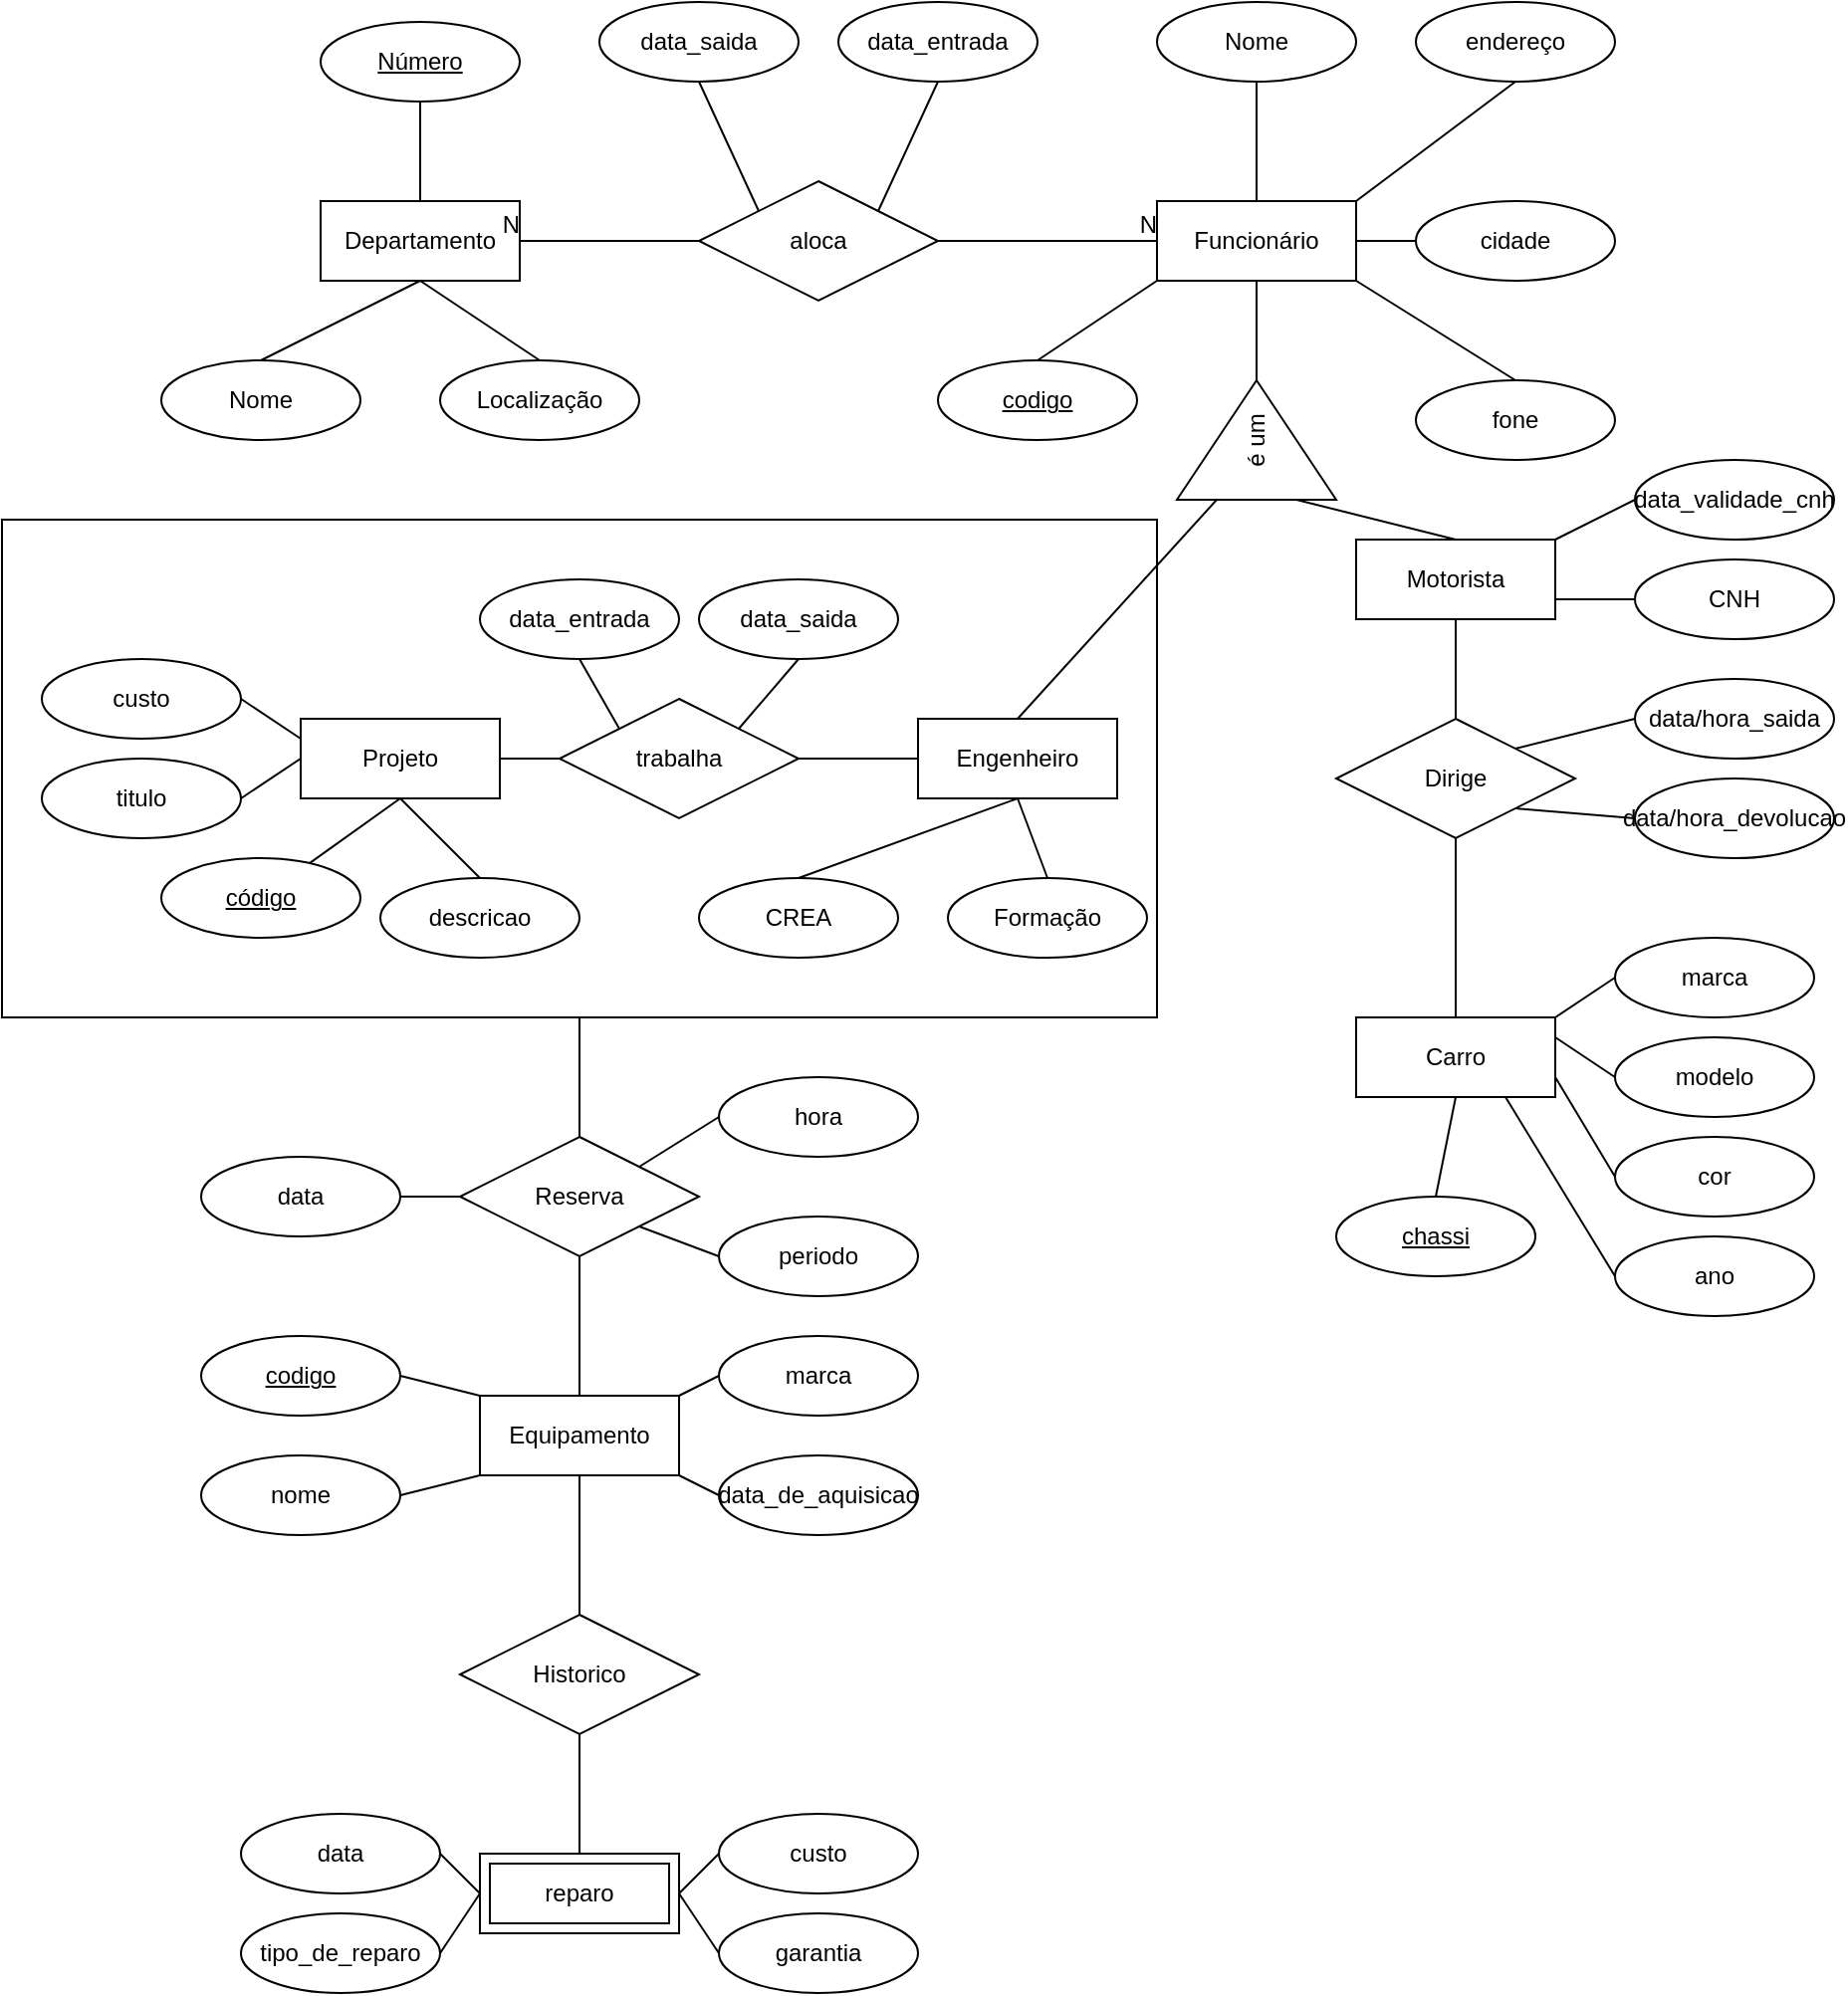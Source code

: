 <mxfile version="16.4.3" type="device"><diagram id="R2lEEEUBdFMjLlhIrx00" name="Page-1"><mxGraphModel dx="1918" dy="501" grid="1" gridSize="10" guides="1" tooltips="1" connect="1" arrows="1" fold="1" page="1" pageScale="1" pageWidth="850" pageHeight="1100" math="0" shadow="0" extFonts="Permanent Marker^https://fonts.googleapis.com/css?family=Permanent+Marker"><root><mxCell id="0"/><mxCell id="1" parent="0"/><mxCell id="s52ftesjbgByXq2__VCx-1" value="Departamento" style="whiteSpace=wrap;html=1;align=center;" parent="1" vertex="1"><mxGeometry x="110" y="160" width="100" height="40" as="geometry"/></mxCell><mxCell id="s52ftesjbgByXq2__VCx-3" value="aloca" style="shape=rhombus;perimeter=rhombusPerimeter;whiteSpace=wrap;html=1;align=center;" parent="1" vertex="1"><mxGeometry x="300" y="150" width="120" height="60" as="geometry"/></mxCell><mxCell id="s52ftesjbgByXq2__VCx-4" value="Funcionário" style="whiteSpace=wrap;html=1;align=center;" parent="1" vertex="1"><mxGeometry x="530" y="160" width="100" height="40" as="geometry"/></mxCell><mxCell id="s52ftesjbgByXq2__VCx-6" value="" style="endArrow=none;html=1;rounded=0;entryX=0;entryY=0.5;entryDx=0;entryDy=0;exitX=1;exitY=0.5;exitDx=0;exitDy=0;" parent="1" source="s52ftesjbgByXq2__VCx-3" target="s52ftesjbgByXq2__VCx-4" edge="1"><mxGeometry relative="1" as="geometry"><mxPoint x="340" y="320" as="sourcePoint"/><mxPoint x="500" y="320" as="targetPoint"/></mxGeometry></mxCell><mxCell id="s52ftesjbgByXq2__VCx-7" value="N" style="resizable=0;html=1;align=right;verticalAlign=bottom;" parent="s52ftesjbgByXq2__VCx-6" connectable="0" vertex="1"><mxGeometry x="1" relative="1" as="geometry"/></mxCell><mxCell id="s52ftesjbgByXq2__VCx-8" value="" style="endArrow=none;html=1;rounded=0;exitX=0;exitY=0.5;exitDx=0;exitDy=0;entryX=1;entryY=0.5;entryDx=0;entryDy=0;" parent="1" source="s52ftesjbgByXq2__VCx-3" target="s52ftesjbgByXq2__VCx-1" edge="1"><mxGeometry relative="1" as="geometry"><mxPoint x="500" y="320" as="sourcePoint"/><mxPoint x="340" y="320" as="targetPoint"/></mxGeometry></mxCell><mxCell id="s52ftesjbgByXq2__VCx-9" value="N" style="resizable=0;html=1;align=right;verticalAlign=bottom;" parent="s52ftesjbgByXq2__VCx-8" connectable="0" vertex="1"><mxGeometry x="1" relative="1" as="geometry"/></mxCell><mxCell id="s52ftesjbgByXq2__VCx-10" value="Número" style="ellipse;whiteSpace=wrap;html=1;align=center;fontStyle=4;" parent="1" vertex="1"><mxGeometry x="110" y="70" width="100" height="40" as="geometry"/></mxCell><mxCell id="s52ftesjbgByXq2__VCx-11" value="Nome" style="ellipse;whiteSpace=wrap;html=1;align=center;" parent="1" vertex="1"><mxGeometry x="30" y="240" width="100" height="40" as="geometry"/></mxCell><mxCell id="s52ftesjbgByXq2__VCx-66" value="" style="rounded=0;whiteSpace=wrap;html=1;fontSize=12;" parent="1" vertex="1"><mxGeometry x="-50" y="320" width="580" height="250" as="geometry"/></mxCell><mxCell id="s52ftesjbgByXq2__VCx-12" value="Localização" style="ellipse;whiteSpace=wrap;html=1;align=center;" parent="1" vertex="1"><mxGeometry x="170" y="240" width="100" height="40" as="geometry"/></mxCell><mxCell id="s52ftesjbgByXq2__VCx-13" value="codigo" style="ellipse;whiteSpace=wrap;html=1;align=center;fontStyle=4;" parent="1" vertex="1"><mxGeometry x="420" y="240" width="100" height="40" as="geometry"/></mxCell><mxCell id="s52ftesjbgByXq2__VCx-14" value="Nome" style="ellipse;whiteSpace=wrap;html=1;align=center;" parent="1" vertex="1"><mxGeometry x="530" y="60" width="100" height="40" as="geometry"/></mxCell><mxCell id="s52ftesjbgByXq2__VCx-15" value="endereço" style="ellipse;whiteSpace=wrap;html=1;align=center;" parent="1" vertex="1"><mxGeometry x="660" y="60" width="100" height="40" as="geometry"/></mxCell><mxCell id="s52ftesjbgByXq2__VCx-16" value="cidade" style="ellipse;whiteSpace=wrap;html=1;align=center;" parent="1" vertex="1"><mxGeometry x="660" y="160" width="100" height="40" as="geometry"/></mxCell><mxCell id="s52ftesjbgByXq2__VCx-17" value="fone" style="ellipse;whiteSpace=wrap;html=1;align=center;" parent="1" vertex="1"><mxGeometry x="660" y="250" width="100" height="40" as="geometry"/></mxCell><mxCell id="s52ftesjbgByXq2__VCx-18" value="" style="endArrow=none;html=1;rounded=0;entryX=0.5;entryY=1;entryDx=0;entryDy=0;exitX=0.5;exitY=0;exitDx=0;exitDy=0;" parent="1" source="s52ftesjbgByXq2__VCx-4" target="s52ftesjbgByXq2__VCx-14" edge="1"><mxGeometry relative="1" as="geometry"><mxPoint x="340" y="320" as="sourcePoint"/><mxPoint x="500" y="320" as="targetPoint"/></mxGeometry></mxCell><mxCell id="s52ftesjbgByXq2__VCx-20" value="" style="endArrow=none;html=1;rounded=0;entryX=0.5;entryY=0;entryDx=0;entryDy=0;exitX=0;exitY=1;exitDx=0;exitDy=0;" parent="1" source="s52ftesjbgByXq2__VCx-4" target="s52ftesjbgByXq2__VCx-13" edge="1"><mxGeometry relative="1" as="geometry"><mxPoint x="340" y="320" as="sourcePoint"/><mxPoint x="500" y="320" as="targetPoint"/></mxGeometry></mxCell><mxCell id="s52ftesjbgByXq2__VCx-21" value="" style="endArrow=none;html=1;rounded=0;entryX=0.5;entryY=0;entryDx=0;entryDy=0;exitX=1;exitY=1;exitDx=0;exitDy=0;" parent="1" source="s52ftesjbgByXq2__VCx-4" target="s52ftesjbgByXq2__VCx-17" edge="1"><mxGeometry relative="1" as="geometry"><mxPoint x="340" y="320" as="sourcePoint"/><mxPoint x="500" y="320" as="targetPoint"/></mxGeometry></mxCell><mxCell id="s52ftesjbgByXq2__VCx-22" value="" style="endArrow=none;html=1;rounded=0;entryX=0;entryY=0.5;entryDx=0;entryDy=0;exitX=1;exitY=0.5;exitDx=0;exitDy=0;" parent="1" source="s52ftesjbgByXq2__VCx-4" target="s52ftesjbgByXq2__VCx-16" edge="1"><mxGeometry relative="1" as="geometry"><mxPoint x="640" y="210" as="sourcePoint"/><mxPoint x="720" y="260" as="targetPoint"/></mxGeometry></mxCell><mxCell id="s52ftesjbgByXq2__VCx-23" value="" style="endArrow=none;html=1;rounded=0;entryX=0.5;entryY=1;entryDx=0;entryDy=0;exitX=1;exitY=0;exitDx=0;exitDy=0;" parent="1" source="s52ftesjbgByXq2__VCx-4" target="s52ftesjbgByXq2__VCx-15" edge="1"><mxGeometry relative="1" as="geometry"><mxPoint x="650" y="220" as="sourcePoint"/><mxPoint x="730" y="270" as="targetPoint"/></mxGeometry></mxCell><mxCell id="s52ftesjbgByXq2__VCx-24" value="" style="endArrow=none;html=1;rounded=0;entryX=0.5;entryY=1;entryDx=0;entryDy=0;exitX=0.5;exitY=0;exitDx=0;exitDy=0;" parent="1" source="s52ftesjbgByXq2__VCx-1" target="s52ftesjbgByXq2__VCx-10" edge="1"><mxGeometry relative="1" as="geometry"><mxPoint x="590" y="170" as="sourcePoint"/><mxPoint x="590" y="110" as="targetPoint"/></mxGeometry></mxCell><mxCell id="s52ftesjbgByXq2__VCx-25" value="" style="endArrow=none;html=1;rounded=0;entryX=0.5;entryY=1;entryDx=0;entryDy=0;exitX=0.5;exitY=0;exitDx=0;exitDy=0;" parent="1" source="s52ftesjbgByXq2__VCx-12" target="s52ftesjbgByXq2__VCx-1" edge="1"><mxGeometry relative="1" as="geometry"><mxPoint x="170" y="170" as="sourcePoint"/><mxPoint x="170" y="120" as="targetPoint"/></mxGeometry></mxCell><mxCell id="s52ftesjbgByXq2__VCx-26" value="" style="endArrow=none;html=1;rounded=0;entryX=0.5;entryY=1;entryDx=0;entryDy=0;exitX=0.5;exitY=0;exitDx=0;exitDy=0;" parent="1" source="s52ftesjbgByXq2__VCx-11" target="s52ftesjbgByXq2__VCx-1" edge="1"><mxGeometry relative="1" as="geometry"><mxPoint x="180" y="180" as="sourcePoint"/><mxPoint x="180" y="130" as="targetPoint"/></mxGeometry></mxCell><mxCell id="s52ftesjbgByXq2__VCx-27" value="é um" style="triangle;whiteSpace=wrap;html=1;rotation=-90;textDirection=ltr;fontSize=12;" parent="1" vertex="1"><mxGeometry x="550" y="240" width="60" height="80" as="geometry"/></mxCell><mxCell id="s52ftesjbgByXq2__VCx-28" value="" style="endArrow=none;html=1;rounded=0;entryX=0.5;entryY=1;entryDx=0;entryDy=0;exitX=1;exitY=0.5;exitDx=0;exitDy=0;" parent="1" source="s52ftesjbgByXq2__VCx-27" target="s52ftesjbgByXq2__VCx-4" edge="1"><mxGeometry relative="1" as="geometry"><mxPoint x="620" y="240" as="sourcePoint"/><mxPoint x="500" y="320" as="targetPoint"/></mxGeometry></mxCell><mxCell id="s52ftesjbgByXq2__VCx-29" value="Engenheiro" style="whiteSpace=wrap;html=1;align=center;" parent="1" vertex="1"><mxGeometry x="410" y="420" width="100" height="40" as="geometry"/></mxCell><mxCell id="s52ftesjbgByXq2__VCx-30" value="Motorista" style="whiteSpace=wrap;html=1;align=center;" parent="1" vertex="1"><mxGeometry x="630" y="330" width="100" height="40" as="geometry"/></mxCell><mxCell id="s52ftesjbgByXq2__VCx-31" value="" style="endArrow=none;html=1;rounded=0;exitX=0.5;exitY=0;exitDx=0;exitDy=0;entryX=0;entryY=0.25;entryDx=0;entryDy=0;" parent="1" source="s52ftesjbgByXq2__VCx-29" target="s52ftesjbgByXq2__VCx-27" edge="1"><mxGeometry relative="1" as="geometry"><mxPoint x="340" y="320" as="sourcePoint"/><mxPoint x="560" y="330" as="targetPoint"/></mxGeometry></mxCell><mxCell id="s52ftesjbgByXq2__VCx-32" value="" style="endArrow=none;html=1;rounded=0;entryX=0;entryY=0.75;entryDx=0;entryDy=0;exitX=0.5;exitY=0;exitDx=0;exitDy=0;" parent="1" source="s52ftesjbgByXq2__VCx-30" target="s52ftesjbgByXq2__VCx-27" edge="1"><mxGeometry relative="1" as="geometry"><mxPoint x="500" y="340" as="sourcePoint"/><mxPoint x="570" y="290" as="targetPoint"/></mxGeometry></mxCell><mxCell id="s52ftesjbgByXq2__VCx-33" value="CREA" style="ellipse;whiteSpace=wrap;html=1;align=center;" parent="1" vertex="1"><mxGeometry x="300" y="500" width="100" height="40" as="geometry"/></mxCell><mxCell id="s52ftesjbgByXq2__VCx-34" value="Formação" style="ellipse;whiteSpace=wrap;html=1;align=center;" parent="1" vertex="1"><mxGeometry x="425" y="500" width="100" height="40" as="geometry"/></mxCell><mxCell id="s52ftesjbgByXq2__VCx-35" value="CNH" style="ellipse;whiteSpace=wrap;html=1;align=center;" parent="1" vertex="1"><mxGeometry x="770" y="340" width="100" height="40" as="geometry"/></mxCell><mxCell id="s52ftesjbgByXq2__VCx-36" value="data_validade_cnh" style="ellipse;whiteSpace=wrap;html=1;align=center;" parent="1" vertex="1"><mxGeometry x="770" y="290" width="100" height="40" as="geometry"/></mxCell><mxCell id="s52ftesjbgByXq2__VCx-37" value="" style="endArrow=none;html=1;rounded=0;exitX=0.5;exitY=0;exitDx=0;exitDy=0;entryX=0.5;entryY=1;entryDx=0;entryDy=0;" parent="1" source="s52ftesjbgByXq2__VCx-33" target="s52ftesjbgByXq2__VCx-29" edge="1"><mxGeometry relative="1" as="geometry"><mxPoint x="340" y="410" as="sourcePoint"/><mxPoint x="500" y="410" as="targetPoint"/></mxGeometry></mxCell><mxCell id="s52ftesjbgByXq2__VCx-38" value="" style="endArrow=none;html=1;rounded=0;exitX=0.5;exitY=0;exitDx=0;exitDy=0;entryX=0.5;entryY=1;entryDx=0;entryDy=0;" parent="1" source="s52ftesjbgByXq2__VCx-34" target="s52ftesjbgByXq2__VCx-29" edge="1"><mxGeometry relative="1" as="geometry"><mxPoint x="420" y="500" as="sourcePoint"/><mxPoint x="490" y="470" as="targetPoint"/></mxGeometry></mxCell><mxCell id="s52ftesjbgByXq2__VCx-39" value="" style="endArrow=none;html=1;rounded=0;entryX=1;entryY=0.75;entryDx=0;entryDy=0;exitX=0;exitY=0.5;exitDx=0;exitDy=0;" parent="1" source="s52ftesjbgByXq2__VCx-35" target="s52ftesjbgByXq2__VCx-30" edge="1"><mxGeometry relative="1" as="geometry"><mxPoint x="750" y="360" as="sourcePoint"/><mxPoint x="510" y="390" as="targetPoint"/></mxGeometry></mxCell><mxCell id="s52ftesjbgByXq2__VCx-40" value="" style="endArrow=none;html=1;rounded=0;exitX=0;exitY=0.5;exitDx=0;exitDy=0;entryX=1;entryY=0;entryDx=0;entryDy=0;" parent="1" source="s52ftesjbgByXq2__VCx-36" target="s52ftesjbgByXq2__VCx-30" edge="1"><mxGeometry relative="1" as="geometry"><mxPoint x="440" y="430" as="sourcePoint"/><mxPoint x="520" y="400" as="targetPoint"/></mxGeometry></mxCell><mxCell id="s52ftesjbgByXq2__VCx-42" value="Dirige" style="shape=rhombus;perimeter=rhombusPerimeter;whiteSpace=wrap;html=1;align=center;fontSize=12;" parent="1" vertex="1"><mxGeometry x="620" y="420" width="120" height="60" as="geometry"/></mxCell><mxCell id="s52ftesjbgByXq2__VCx-43" value="Carro" style="whiteSpace=wrap;html=1;align=center;fontSize=12;" parent="1" vertex="1"><mxGeometry x="630" y="570" width="100" height="40" as="geometry"/></mxCell><mxCell id="s52ftesjbgByXq2__VCx-44" value="marca" style="ellipse;whiteSpace=wrap;html=1;align=center;fontSize=12;" parent="1" vertex="1"><mxGeometry x="760" y="530" width="100" height="40" as="geometry"/></mxCell><mxCell id="s52ftesjbgByXq2__VCx-46" value="modelo" style="ellipse;whiteSpace=wrap;html=1;align=center;fontSize=12;" parent="1" vertex="1"><mxGeometry x="760" y="580" width="100" height="40" as="geometry"/></mxCell><mxCell id="s52ftesjbgByXq2__VCx-47" value="cor" style="ellipse;whiteSpace=wrap;html=1;align=center;fontSize=12;" parent="1" vertex="1"><mxGeometry x="760" y="630" width="100" height="40" as="geometry"/></mxCell><mxCell id="s52ftesjbgByXq2__VCx-48" value="ano" style="ellipse;whiteSpace=wrap;html=1;align=center;fontSize=12;" parent="1" vertex="1"><mxGeometry x="760" y="680" width="100" height="40" as="geometry"/></mxCell><mxCell id="s52ftesjbgByXq2__VCx-49" value="chassi" style="ellipse;whiteSpace=wrap;html=1;align=center;fontStyle=4;fontSize=12;" parent="1" vertex="1"><mxGeometry x="620" y="660" width="100" height="40" as="geometry"/></mxCell><mxCell id="s52ftesjbgByXq2__VCx-50" value="data_saida" style="ellipse;whiteSpace=wrap;html=1;align=center;fontSize=12;" parent="1" vertex="1"><mxGeometry x="250" y="60" width="100" height="40" as="geometry"/></mxCell><mxCell id="s52ftesjbgByXq2__VCx-51" value="data_entrada" style="ellipse;whiteSpace=wrap;html=1;align=center;fontSize=12;" parent="1" vertex="1"><mxGeometry x="370" y="60" width="100" height="40" as="geometry"/></mxCell><mxCell id="s52ftesjbgByXq2__VCx-53" value="Projeto" style="whiteSpace=wrap;html=1;align=center;fontSize=12;" parent="1" vertex="1"><mxGeometry x="100" y="420" width="100" height="40" as="geometry"/></mxCell><mxCell id="s52ftesjbgByXq2__VCx-54" value="trabalha" style="shape=rhombus;perimeter=rhombusPerimeter;whiteSpace=wrap;html=1;align=center;fontSize=12;" parent="1" vertex="1"><mxGeometry x="230" y="410" width="120" height="60" as="geometry"/></mxCell><mxCell id="s52ftesjbgByXq2__VCx-55" value="código" style="ellipse;whiteSpace=wrap;html=1;align=center;fontStyle=4;fontSize=12;" parent="1" vertex="1"><mxGeometry x="30" y="490" width="100" height="40" as="geometry"/></mxCell><mxCell id="s52ftesjbgByXq2__VCx-57" value="custo" style="ellipse;whiteSpace=wrap;html=1;align=center;fontSize=12;" parent="1" vertex="1"><mxGeometry x="-30" y="390" width="100" height="40" as="geometry"/></mxCell><mxCell id="s52ftesjbgByXq2__VCx-58" value="titulo" style="ellipse;whiteSpace=wrap;html=1;align=center;fontSize=12;" parent="1" vertex="1"><mxGeometry x="-30" y="440" width="100" height="40" as="geometry"/></mxCell><mxCell id="s52ftesjbgByXq2__VCx-59" value="" style="endArrow=none;html=1;rounded=0;fontSize=12;exitX=1;exitY=0.5;exitDx=0;exitDy=0;entryX=0;entryY=0.5;entryDx=0;entryDy=0;" parent="1" source="s52ftesjbgByXq2__VCx-53" target="s52ftesjbgByXq2__VCx-54" edge="1"><mxGeometry relative="1" as="geometry"><mxPoint x="340" y="560" as="sourcePoint"/><mxPoint x="500" y="560" as="targetPoint"/></mxGeometry></mxCell><mxCell id="s52ftesjbgByXq2__VCx-60" value="" style="endArrow=none;html=1;rounded=0;fontSize=12;exitX=1;exitY=0.5;exitDx=0;exitDy=0;entryX=0;entryY=0.5;entryDx=0;entryDy=0;" parent="1" source="s52ftesjbgByXq2__VCx-54" target="s52ftesjbgByXq2__VCx-29" edge="1"><mxGeometry relative="1" as="geometry"><mxPoint x="210" y="450" as="sourcePoint"/><mxPoint x="250" y="450" as="targetPoint"/></mxGeometry></mxCell><mxCell id="s52ftesjbgByXq2__VCx-61" value="" style="endArrow=none;html=1;rounded=0;fontSize=12;exitX=1;exitY=0.5;exitDx=0;exitDy=0;entryX=0;entryY=0.25;entryDx=0;entryDy=0;" parent="1" source="s52ftesjbgByXq2__VCx-57" target="s52ftesjbgByXq2__VCx-53" edge="1"><mxGeometry relative="1" as="geometry"><mxPoint x="340" y="560" as="sourcePoint"/><mxPoint x="500" y="560" as="targetPoint"/></mxGeometry></mxCell><mxCell id="s52ftesjbgByXq2__VCx-62" value="" style="endArrow=none;html=1;rounded=0;fontSize=12;exitX=1;exitY=0.5;exitDx=0;exitDy=0;entryX=0;entryY=0.5;entryDx=0;entryDy=0;" parent="1" source="s52ftesjbgByXq2__VCx-58" target="s52ftesjbgByXq2__VCx-53" edge="1"><mxGeometry relative="1" as="geometry"><mxPoint x="80" y="420" as="sourcePoint"/><mxPoint x="110" y="440" as="targetPoint"/></mxGeometry></mxCell><mxCell id="s52ftesjbgByXq2__VCx-63" value="" style="endArrow=none;html=1;rounded=0;fontSize=12;exitX=0.5;exitY=1;exitDx=0;exitDy=0;" parent="1" source="s52ftesjbgByXq2__VCx-53" target="s52ftesjbgByXq2__VCx-55" edge="1"><mxGeometry relative="1" as="geometry"><mxPoint x="90" y="430" as="sourcePoint"/><mxPoint x="120" y="450" as="targetPoint"/></mxGeometry></mxCell><mxCell id="s52ftesjbgByXq2__VCx-64" value="descricao" style="ellipse;whiteSpace=wrap;html=1;align=center;fontSize=12;" parent="1" vertex="1"><mxGeometry x="140" y="500" width="100" height="40" as="geometry"/></mxCell><mxCell id="s52ftesjbgByXq2__VCx-65" value="" style="endArrow=none;html=1;rounded=0;fontSize=12;exitX=0.5;exitY=1;exitDx=0;exitDy=0;entryX=0.5;entryY=0;entryDx=0;entryDy=0;" parent="1" source="s52ftesjbgByXq2__VCx-53" target="s52ftesjbgByXq2__VCx-64" edge="1"><mxGeometry relative="1" as="geometry"><mxPoint x="160" y="470" as="sourcePoint"/><mxPoint x="114.43" y="502.55" as="targetPoint"/></mxGeometry></mxCell><mxCell id="s52ftesjbgByXq2__VCx-67" value="" style="endArrow=none;html=1;rounded=0;fontSize=12;exitX=0.5;exitY=1;exitDx=0;exitDy=0;entryX=0;entryY=0;entryDx=0;entryDy=0;" parent="1" source="s52ftesjbgByXq2__VCx-50" target="s52ftesjbgByXq2__VCx-3" edge="1"><mxGeometry relative="1" as="geometry"><mxPoint x="340" y="320" as="sourcePoint"/><mxPoint x="500" y="320" as="targetPoint"/></mxGeometry></mxCell><mxCell id="s52ftesjbgByXq2__VCx-68" value="" style="endArrow=none;html=1;rounded=0;fontSize=12;exitX=0.5;exitY=1;exitDx=0;exitDy=0;entryX=1;entryY=0;entryDx=0;entryDy=0;" parent="1" source="s52ftesjbgByXq2__VCx-51" target="s52ftesjbgByXq2__VCx-3" edge="1"><mxGeometry relative="1" as="geometry"><mxPoint x="310" y="110" as="sourcePoint"/><mxPoint x="340" y="175" as="targetPoint"/></mxGeometry></mxCell><mxCell id="s52ftesjbgByXq2__VCx-69" value="Reserva" style="shape=rhombus;perimeter=rhombusPerimeter;whiteSpace=wrap;html=1;align=center;fontSize=12;" parent="1" vertex="1"><mxGeometry x="180" y="630" width="120" height="60" as="geometry"/></mxCell><mxCell id="s52ftesjbgByXq2__VCx-70" value="" style="endArrow=none;html=1;rounded=0;fontSize=12;exitX=0.5;exitY=1;exitDx=0;exitDy=0;entryX=0.5;entryY=0;entryDx=0;entryDy=0;" parent="1" source="s52ftesjbgByXq2__VCx-66" edge="1"><mxGeometry relative="1" as="geometry"><mxPoint x="340" y="650" as="sourcePoint"/><mxPoint x="240" y="630" as="targetPoint"/></mxGeometry></mxCell><mxCell id="s52ftesjbgByXq2__VCx-71" value="Equipamento" style="whiteSpace=wrap;html=1;align=center;fontSize=12;" parent="1" vertex="1"><mxGeometry x="190" y="760" width="100" height="40" as="geometry"/></mxCell><mxCell id="s52ftesjbgByXq2__VCx-72" value="Historico" style="shape=rhombus;perimeter=rhombusPerimeter;whiteSpace=wrap;html=1;align=center;fontSize=12;" parent="1" vertex="1"><mxGeometry x="180" y="870" width="120" height="60" as="geometry"/></mxCell><mxCell id="s52ftesjbgByXq2__VCx-73" value="reparo" style="shape=ext;margin=3;double=1;whiteSpace=wrap;html=1;align=center;fontSize=12;" parent="1" vertex="1"><mxGeometry x="190" y="990" width="100" height="40" as="geometry"/></mxCell><mxCell id="s52ftesjbgByXq2__VCx-74" value="" style="endArrow=none;html=1;rounded=0;fontSize=12;exitX=0.5;exitY=1;exitDx=0;exitDy=0;entryX=0.5;entryY=0;entryDx=0;entryDy=0;" parent="1" source="s52ftesjbgByXq2__VCx-69" target="s52ftesjbgByXq2__VCx-71" edge="1"><mxGeometry relative="1" as="geometry"><mxPoint x="340" y="860" as="sourcePoint"/><mxPoint x="500" y="860" as="targetPoint"/></mxGeometry></mxCell><mxCell id="s52ftesjbgByXq2__VCx-75" value="" style="endArrow=none;html=1;rounded=0;fontSize=12;exitX=0.5;exitY=0;exitDx=0;exitDy=0;entryX=0.5;entryY=1;entryDx=0;entryDy=0;" parent="1" source="s52ftesjbgByXq2__VCx-72" target="s52ftesjbgByXq2__VCx-71" edge="1"><mxGeometry relative="1" as="geometry"><mxPoint x="250" y="700" as="sourcePoint"/><mxPoint x="250" y="770" as="targetPoint"/></mxGeometry></mxCell><mxCell id="s52ftesjbgByXq2__VCx-76" value="" style="endArrow=none;html=1;rounded=0;fontSize=12;exitX=0.5;exitY=0;exitDx=0;exitDy=0;entryX=0.5;entryY=1;entryDx=0;entryDy=0;" parent="1" source="s52ftesjbgByXq2__VCx-73" target="s52ftesjbgByXq2__VCx-72" edge="1"><mxGeometry relative="1" as="geometry"><mxPoint x="260" y="710" as="sourcePoint"/><mxPoint x="260" y="780" as="targetPoint"/></mxGeometry></mxCell><mxCell id="s52ftesjbgByXq2__VCx-77" value="custo" style="ellipse;whiteSpace=wrap;html=1;align=center;fontSize=12;" parent="1" vertex="1"><mxGeometry x="310" y="970" width="100" height="40" as="geometry"/></mxCell><mxCell id="s52ftesjbgByXq2__VCx-78" value="" style="endArrow=none;html=1;rounded=0;fontSize=12;entryX=0;entryY=0.5;entryDx=0;entryDy=0;exitX=1;exitY=0;exitDx=0;exitDy=0;" parent="1" source="s52ftesjbgByXq2__VCx-43" target="s52ftesjbgByXq2__VCx-44" edge="1"><mxGeometry relative="1" as="geometry"><mxPoint x="340" y="750" as="sourcePoint"/><mxPoint x="500" y="750" as="targetPoint"/></mxGeometry></mxCell><mxCell id="s52ftesjbgByXq2__VCx-79" value="" style="endArrow=none;html=1;rounded=0;fontSize=12;entryX=0;entryY=0.5;entryDx=0;entryDy=0;exitX=1;exitY=0.25;exitDx=0;exitDy=0;" parent="1" source="s52ftesjbgByXq2__VCx-43" target="s52ftesjbgByXq2__VCx-46" edge="1"><mxGeometry relative="1" as="geometry"><mxPoint x="740" y="580" as="sourcePoint"/><mxPoint x="770" y="560" as="targetPoint"/></mxGeometry></mxCell><mxCell id="s52ftesjbgByXq2__VCx-80" value="" style="endArrow=none;html=1;rounded=0;fontSize=12;entryX=0;entryY=0.5;entryDx=0;entryDy=0;exitX=1;exitY=0.75;exitDx=0;exitDy=0;" parent="1" source="s52ftesjbgByXq2__VCx-43" target="s52ftesjbgByXq2__VCx-47" edge="1"><mxGeometry relative="1" as="geometry"><mxPoint x="750" y="590" as="sourcePoint"/><mxPoint x="780" y="570" as="targetPoint"/></mxGeometry></mxCell><mxCell id="s52ftesjbgByXq2__VCx-82" value="" style="endArrow=none;html=1;rounded=0;fontSize=12;entryX=0;entryY=0.5;entryDx=0;entryDy=0;exitX=0.75;exitY=1;exitDx=0;exitDy=0;" parent="1" source="s52ftesjbgByXq2__VCx-43" target="s52ftesjbgByXq2__VCx-48" edge="1"><mxGeometry relative="1" as="geometry"><mxPoint x="760" y="600" as="sourcePoint"/><mxPoint x="790" y="580" as="targetPoint"/></mxGeometry></mxCell><mxCell id="s52ftesjbgByXq2__VCx-83" value="" style="endArrow=none;html=1;rounded=0;fontSize=12;entryX=0.5;entryY=1;entryDx=0;entryDy=0;exitX=0.5;exitY=0;exitDx=0;exitDy=0;" parent="1" source="s52ftesjbgByXq2__VCx-49" target="s52ftesjbgByXq2__VCx-43" edge="1"><mxGeometry relative="1" as="geometry"><mxPoint x="770" y="610" as="sourcePoint"/><mxPoint x="800" y="590" as="targetPoint"/></mxGeometry></mxCell><mxCell id="s52ftesjbgByXq2__VCx-84" value="" style="endArrow=none;html=1;rounded=0;fontSize=12;entryX=0.5;entryY=1;entryDx=0;entryDy=0;exitX=0.5;exitY=0;exitDx=0;exitDy=0;" parent="1" source="s52ftesjbgByXq2__VCx-43" target="s52ftesjbgByXq2__VCx-42" edge="1"><mxGeometry relative="1" as="geometry"><mxPoint x="780" y="620" as="sourcePoint"/><mxPoint x="680" y="530.0" as="targetPoint"/></mxGeometry></mxCell><mxCell id="s52ftesjbgByXq2__VCx-85" value="" style="endArrow=none;html=1;rounded=0;fontSize=12;entryX=0.5;entryY=1;entryDx=0;entryDy=0;exitX=0.5;exitY=0;exitDx=0;exitDy=0;" parent="1" source="s52ftesjbgByXq2__VCx-42" target="s52ftesjbgByXq2__VCx-30" edge="1"><mxGeometry relative="1" as="geometry"><mxPoint x="790" y="560" as="sourcePoint"/><mxPoint x="820" y="540" as="targetPoint"/></mxGeometry></mxCell><mxCell id="Gk3mZjooD-jVzNkMN9F7-2" value="data/hora_saida" style="ellipse;whiteSpace=wrap;html=1;align=center;" vertex="1" parent="1"><mxGeometry x="770" y="400" width="100" height="40" as="geometry"/></mxCell><mxCell id="Gk3mZjooD-jVzNkMN9F7-3" value="data/hora_devolucao" style="ellipse;whiteSpace=wrap;html=1;align=center;" vertex="1" parent="1"><mxGeometry x="770" y="450" width="100" height="40" as="geometry"/></mxCell><mxCell id="Gk3mZjooD-jVzNkMN9F7-4" value="" style="endArrow=none;html=1;rounded=0;entryX=1;entryY=0;entryDx=0;entryDy=0;exitX=0;exitY=0.5;exitDx=0;exitDy=0;" edge="1" parent="1" source="Gk3mZjooD-jVzNkMN9F7-2" target="s52ftesjbgByXq2__VCx-42"><mxGeometry relative="1" as="geometry"><mxPoint x="370" y="500" as="sourcePoint"/><mxPoint x="530" y="500" as="targetPoint"/></mxGeometry></mxCell><mxCell id="Gk3mZjooD-jVzNkMN9F7-5" value="" style="endArrow=none;html=1;rounded=0;entryX=0;entryY=0.5;entryDx=0;entryDy=0;exitX=1;exitY=1;exitDx=0;exitDy=0;" edge="1" parent="1" source="s52ftesjbgByXq2__VCx-42" target="Gk3mZjooD-jVzNkMN9F7-3"><mxGeometry relative="1" as="geometry"><mxPoint x="380" y="510.0" as="sourcePoint"/><mxPoint x="540" y="510.0" as="targetPoint"/></mxGeometry></mxCell><mxCell id="Gk3mZjooD-jVzNkMN9F7-6" value="data_entrada" style="ellipse;whiteSpace=wrap;html=1;align=center;" vertex="1" parent="1"><mxGeometry x="190" y="350" width="100" height="40" as="geometry"/></mxCell><mxCell id="Gk3mZjooD-jVzNkMN9F7-7" value="data_saida" style="ellipse;whiteSpace=wrap;html=1;align=center;" vertex="1" parent="1"><mxGeometry x="300" y="350" width="100" height="40" as="geometry"/></mxCell><mxCell id="Gk3mZjooD-jVzNkMN9F7-8" value="" style="endArrow=none;html=1;rounded=0;exitX=0.5;exitY=1;exitDx=0;exitDy=0;entryX=1;entryY=0;entryDx=0;entryDy=0;" edge="1" parent="1" source="Gk3mZjooD-jVzNkMN9F7-7" target="s52ftesjbgByXq2__VCx-54"><mxGeometry relative="1" as="geometry"><mxPoint x="370" y="480" as="sourcePoint"/><mxPoint x="530" y="480" as="targetPoint"/></mxGeometry></mxCell><mxCell id="Gk3mZjooD-jVzNkMN9F7-9" value="" style="endArrow=none;html=1;rounded=0;exitX=0.5;exitY=1;exitDx=0;exitDy=0;entryX=0;entryY=0;entryDx=0;entryDy=0;" edge="1" parent="1" source="Gk3mZjooD-jVzNkMN9F7-6" target="s52ftesjbgByXq2__VCx-54"><mxGeometry relative="1" as="geometry"><mxPoint x="360" y="400.0" as="sourcePoint"/><mxPoint x="330" y="435.0" as="targetPoint"/></mxGeometry></mxCell><mxCell id="Gk3mZjooD-jVzNkMN9F7-10" value="&lt;div&gt;periodo&lt;/div&gt;" style="ellipse;whiteSpace=wrap;html=1;align=center;" vertex="1" parent="1"><mxGeometry x="310" y="670" width="100" height="40" as="geometry"/></mxCell><mxCell id="Gk3mZjooD-jVzNkMN9F7-11" value="hora" style="ellipse;whiteSpace=wrap;html=1;align=center;" vertex="1" parent="1"><mxGeometry x="310" y="600" width="100" height="40" as="geometry"/></mxCell><mxCell id="Gk3mZjooD-jVzNkMN9F7-12" value="data" style="ellipse;whiteSpace=wrap;html=1;align=center;" vertex="1" parent="1"><mxGeometry x="50" y="640" width="100" height="40" as="geometry"/></mxCell><mxCell id="Gk3mZjooD-jVzNkMN9F7-13" value="" style="endArrow=none;html=1;rounded=0;exitX=1;exitY=0.5;exitDx=0;exitDy=0;entryX=0;entryY=0.5;entryDx=0;entryDy=0;" edge="1" parent="1" source="Gk3mZjooD-jVzNkMN9F7-12" target="s52ftesjbgByXq2__VCx-69"><mxGeometry relative="1" as="geometry"><mxPoint x="370" y="710" as="sourcePoint"/><mxPoint x="530" y="710" as="targetPoint"/></mxGeometry></mxCell><mxCell id="Gk3mZjooD-jVzNkMN9F7-18" value="" style="endArrow=none;html=1;rounded=0;exitX=1;exitY=0;exitDx=0;exitDy=0;entryX=0;entryY=0.5;entryDx=0;entryDy=0;" edge="1" parent="1" source="s52ftesjbgByXq2__VCx-69" target="Gk3mZjooD-jVzNkMN9F7-11"><mxGeometry relative="1" as="geometry"><mxPoint x="370" y="710" as="sourcePoint"/><mxPoint x="530" y="710" as="targetPoint"/></mxGeometry></mxCell><mxCell id="Gk3mZjooD-jVzNkMN9F7-19" value="" style="endArrow=none;html=1;rounded=0;exitX=1;exitY=1;exitDx=0;exitDy=0;entryX=0;entryY=0.5;entryDx=0;entryDy=0;" edge="1" parent="1" source="s52ftesjbgByXq2__VCx-69" target="Gk3mZjooD-jVzNkMN9F7-10"><mxGeometry relative="1" as="geometry"><mxPoint x="280" y="655" as="sourcePoint"/><mxPoint x="320" y="630" as="targetPoint"/></mxGeometry></mxCell><mxCell id="Gk3mZjooD-jVzNkMN9F7-20" value="codigo" style="ellipse;whiteSpace=wrap;html=1;align=center;fontStyle=4;" vertex="1" parent="1"><mxGeometry x="50" y="730" width="100" height="40" as="geometry"/></mxCell><mxCell id="Gk3mZjooD-jVzNkMN9F7-21" value="nome" style="ellipse;whiteSpace=wrap;html=1;align=center;" vertex="1" parent="1"><mxGeometry x="50" y="790" width="100" height="40" as="geometry"/></mxCell><mxCell id="Gk3mZjooD-jVzNkMN9F7-24" value="marca" style="ellipse;whiteSpace=wrap;html=1;align=center;" vertex="1" parent="1"><mxGeometry x="310" y="730" width="100" height="40" as="geometry"/></mxCell><mxCell id="Gk3mZjooD-jVzNkMN9F7-25" value="data_de_aquisicao" style="ellipse;whiteSpace=wrap;html=1;align=center;" vertex="1" parent="1"><mxGeometry x="310" y="790" width="100" height="40" as="geometry"/></mxCell><mxCell id="Gk3mZjooD-jVzNkMN9F7-26" value="" style="endArrow=none;html=1;rounded=0;entryX=0;entryY=0.5;entryDx=0;entryDy=0;exitX=1;exitY=0;exitDx=0;exitDy=0;" edge="1" parent="1" source="s52ftesjbgByXq2__VCx-71" target="Gk3mZjooD-jVzNkMN9F7-24"><mxGeometry relative="1" as="geometry"><mxPoint x="370" y="770" as="sourcePoint"/><mxPoint x="530" y="770" as="targetPoint"/></mxGeometry></mxCell><mxCell id="Gk3mZjooD-jVzNkMN9F7-27" value="" style="endArrow=none;html=1;rounded=0;entryX=0;entryY=0.5;entryDx=0;entryDy=0;exitX=1;exitY=1;exitDx=0;exitDy=0;" edge="1" parent="1" source="s52ftesjbgByXq2__VCx-71" target="Gk3mZjooD-jVzNkMN9F7-25"><mxGeometry relative="1" as="geometry"><mxPoint x="300" y="770" as="sourcePoint"/><mxPoint x="320" y="760" as="targetPoint"/></mxGeometry></mxCell><mxCell id="Gk3mZjooD-jVzNkMN9F7-28" value="" style="endArrow=none;html=1;rounded=0;entryX=0;entryY=0;entryDx=0;entryDy=0;exitX=1;exitY=0.5;exitDx=0;exitDy=0;" edge="1" parent="1" source="Gk3mZjooD-jVzNkMN9F7-20" target="s52ftesjbgByXq2__VCx-71"><mxGeometry relative="1" as="geometry"><mxPoint x="310" y="780" as="sourcePoint"/><mxPoint x="330" y="770" as="targetPoint"/></mxGeometry></mxCell><mxCell id="Gk3mZjooD-jVzNkMN9F7-30" value="" style="endArrow=none;html=1;rounded=0;entryX=0;entryY=1;entryDx=0;entryDy=0;exitX=1;exitY=0.5;exitDx=0;exitDy=0;" edge="1" parent="1" source="Gk3mZjooD-jVzNkMN9F7-21" target="s52ftesjbgByXq2__VCx-71"><mxGeometry relative="1" as="geometry"><mxPoint x="320" y="790" as="sourcePoint"/><mxPoint x="340" y="780" as="targetPoint"/></mxGeometry></mxCell><mxCell id="Gk3mZjooD-jVzNkMN9F7-31" value="data" style="ellipse;whiteSpace=wrap;html=1;align=center;fontSize=12;" vertex="1" parent="1"><mxGeometry x="70" y="970" width="100" height="40" as="geometry"/></mxCell><mxCell id="Gk3mZjooD-jVzNkMN9F7-32" value="garantia" style="ellipse;whiteSpace=wrap;html=1;align=center;fontSize=12;" vertex="1" parent="1"><mxGeometry x="310" y="1020" width="100" height="40" as="geometry"/></mxCell><mxCell id="Gk3mZjooD-jVzNkMN9F7-33" value="tipo_de_reparo" style="ellipse;whiteSpace=wrap;html=1;align=center;fontSize=12;" vertex="1" parent="1"><mxGeometry x="70" y="1020" width="100" height="40" as="geometry"/></mxCell><mxCell id="Gk3mZjooD-jVzNkMN9F7-34" value="" style="endArrow=none;html=1;rounded=0;exitX=1;exitY=0.5;exitDx=0;exitDy=0;entryX=0;entryY=0.5;entryDx=0;entryDy=0;" edge="1" parent="1" source="Gk3mZjooD-jVzNkMN9F7-31" target="s52ftesjbgByXq2__VCx-73"><mxGeometry relative="1" as="geometry"><mxPoint x="370" y="940" as="sourcePoint"/><mxPoint x="530" y="940" as="targetPoint"/></mxGeometry></mxCell><mxCell id="Gk3mZjooD-jVzNkMN9F7-35" value="" style="endArrow=none;html=1;rounded=0;exitX=1;exitY=0.5;exitDx=0;exitDy=0;entryX=0;entryY=0.5;entryDx=0;entryDy=0;" edge="1" parent="1" source="Gk3mZjooD-jVzNkMN9F7-33" target="s52ftesjbgByXq2__VCx-73"><mxGeometry relative="1" as="geometry"><mxPoint x="180.0" y="1000" as="sourcePoint"/><mxPoint x="200" y="1020" as="targetPoint"/></mxGeometry></mxCell><mxCell id="Gk3mZjooD-jVzNkMN9F7-36" value="" style="endArrow=none;html=1;rounded=0;exitX=1;exitY=0.5;exitDx=0;exitDy=0;entryX=0;entryY=0.5;entryDx=0;entryDy=0;" edge="1" parent="1" source="s52ftesjbgByXq2__VCx-73" target="s52ftesjbgByXq2__VCx-77"><mxGeometry relative="1" as="geometry"><mxPoint x="190.0" y="1010" as="sourcePoint"/><mxPoint x="210" y="1030" as="targetPoint"/></mxGeometry></mxCell><mxCell id="Gk3mZjooD-jVzNkMN9F7-37" value="" style="endArrow=none;html=1;rounded=0;exitX=1;exitY=0.5;exitDx=0;exitDy=0;entryX=0;entryY=0.5;entryDx=0;entryDy=0;" edge="1" parent="1" source="s52ftesjbgByXq2__VCx-73" target="Gk3mZjooD-jVzNkMN9F7-32"><mxGeometry relative="1" as="geometry"><mxPoint x="200.0" y="1020" as="sourcePoint"/><mxPoint x="220" y="1040" as="targetPoint"/></mxGeometry></mxCell></root></mxGraphModel></diagram></mxfile>